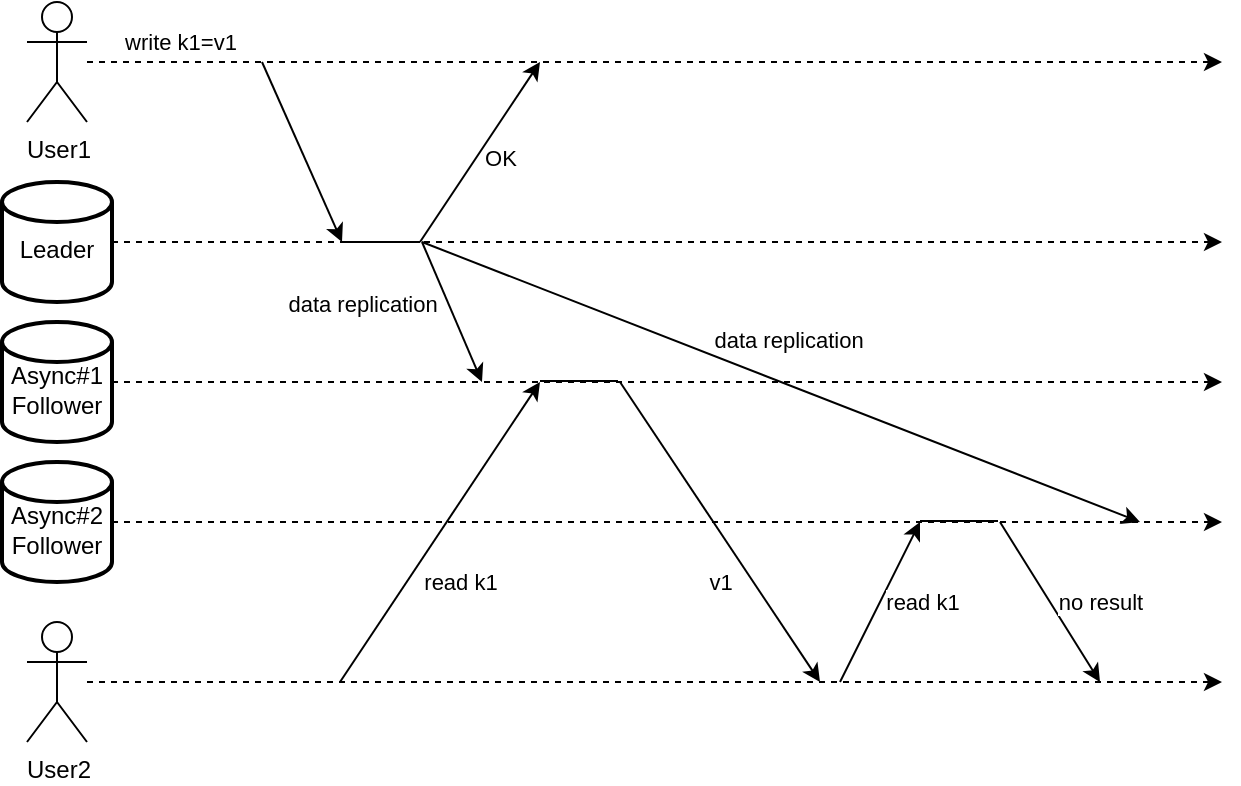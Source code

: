 <mxfile version="18.0.6" type="github">
  <diagram id="QgjdsrgUE2rLiytemq7n" name="Page-1">
    <mxGraphModel dx="3848" dy="813" grid="1" gridSize="10" guides="1" tooltips="1" connect="1" arrows="1" fold="1" page="1" pageScale="1" pageWidth="850" pageHeight="1100" math="0" shadow="0">
      <root>
        <mxCell id="0" />
        <mxCell id="1" parent="0" />
        <mxCell id="xrx-6XC1l5b0vt7ri7Mh-3" style="edgeStyle=orthogonalEdgeStyle;rounded=0;orthogonalLoop=1;jettySize=auto;html=1;dashed=1;" parent="1" source="xrx-6XC1l5b0vt7ri7Mh-1" edge="1">
          <mxGeometry relative="1" as="geometry">
            <mxPoint x="-1919" y="120" as="targetPoint" />
          </mxGeometry>
        </mxCell>
        <mxCell id="xrx-6XC1l5b0vt7ri7Mh-10" value="write k1=v1" style="edgeLabel;html=1;align=center;verticalAlign=middle;resizable=0;points=[];" parent="xrx-6XC1l5b0vt7ri7Mh-3" connectable="0" vertex="1">
          <mxGeometry x="-0.836" y="4" relative="1" as="geometry">
            <mxPoint y="-6" as="offset" />
          </mxGeometry>
        </mxCell>
        <mxCell id="xrx-6XC1l5b0vt7ri7Mh-1" value="User1" style="shape=umlActor;verticalLabelPosition=bottom;verticalAlign=top;html=1;outlineConnect=0;" parent="1" vertex="1">
          <mxGeometry x="-2516.5" y="90" width="30" height="60" as="geometry" />
        </mxCell>
        <mxCell id="xrx-6XC1l5b0vt7ri7Mh-7" style="edgeStyle=orthogonalEdgeStyle;rounded=0;orthogonalLoop=1;jettySize=auto;html=1;dashed=1;" parent="1" source="xrx-6XC1l5b0vt7ri7Mh-4" edge="1">
          <mxGeometry relative="1" as="geometry">
            <mxPoint x="-1919" y="210" as="targetPoint" />
          </mxGeometry>
        </mxCell>
        <mxCell id="xrx-6XC1l5b0vt7ri7Mh-4" value="Leader" style="strokeWidth=2;html=1;shape=mxgraph.flowchart.database;whiteSpace=wrap;spacingTop=8;" parent="1" vertex="1">
          <mxGeometry x="-2529" y="180" width="55" height="60" as="geometry" />
        </mxCell>
        <mxCell id="xrx-6XC1l5b0vt7ri7Mh-8" style="edgeStyle=orthogonalEdgeStyle;rounded=0;orthogonalLoop=1;jettySize=auto;html=1;dashed=1;" parent="1" source="xrx-6XC1l5b0vt7ri7Mh-5" edge="1">
          <mxGeometry relative="1" as="geometry">
            <mxPoint x="-1919" y="280" as="targetPoint" />
          </mxGeometry>
        </mxCell>
        <mxCell id="xrx-6XC1l5b0vt7ri7Mh-5" value="&lt;p style=&quot;line-height: 1.2;&quot;&gt;Async#1&lt;br&gt;Follower&lt;/p&gt;" style="strokeWidth=2;html=1;shape=mxgraph.flowchart.database;whiteSpace=wrap;spacingTop=8;" parent="1" vertex="1">
          <mxGeometry x="-2529" y="250" width="55" height="60" as="geometry" />
        </mxCell>
        <mxCell id="xrx-6XC1l5b0vt7ri7Mh-9" style="edgeStyle=orthogonalEdgeStyle;rounded=0;orthogonalLoop=1;jettySize=auto;html=1;dashed=1;" parent="1" source="xrx-6XC1l5b0vt7ri7Mh-6" edge="1">
          <mxGeometry relative="1" as="geometry">
            <mxPoint x="-1919" y="350" as="targetPoint" />
          </mxGeometry>
        </mxCell>
        <mxCell id="xrx-6XC1l5b0vt7ri7Mh-6" value="Async#2&lt;br&gt;Follower" style="strokeWidth=2;html=1;shape=mxgraph.flowchart.database;whiteSpace=wrap;spacingTop=8;" parent="1" vertex="1">
          <mxGeometry x="-2529" y="320" width="55" height="60" as="geometry" />
        </mxCell>
        <mxCell id="xrx-6XC1l5b0vt7ri7Mh-11" value="" style="endArrow=classic;html=1;rounded=0;" parent="1" edge="1">
          <mxGeometry width="50" height="50" relative="1" as="geometry">
            <mxPoint x="-2399" y="120" as="sourcePoint" />
            <mxPoint x="-2359" y="210" as="targetPoint" />
          </mxGeometry>
        </mxCell>
        <mxCell id="xrx-6XC1l5b0vt7ri7Mh-14" value="" style="endArrow=classic;html=1;rounded=0;" parent="1" edge="1">
          <mxGeometry width="50" height="50" relative="1" as="geometry">
            <mxPoint x="-2319" y="210" as="sourcePoint" />
            <mxPoint x="-2289" y="280" as="targetPoint" />
          </mxGeometry>
        </mxCell>
        <mxCell id="b-8zLZydzfTKuxN5woJT-5" value="data replication" style="edgeLabel;html=1;align=center;verticalAlign=middle;resizable=0;points=[];" parent="xrx-6XC1l5b0vt7ri7Mh-14" connectable="0" vertex="1">
          <mxGeometry x="-0.202" y="1" relative="1" as="geometry">
            <mxPoint x="-43" y="3" as="offset" />
          </mxGeometry>
        </mxCell>
        <mxCell id="xrx-6XC1l5b0vt7ri7Mh-15" value="" style="endArrow=classic;html=1;rounded=0;" parent="1" edge="1">
          <mxGeometry width="50" height="50" relative="1" as="geometry">
            <mxPoint x="-2319" y="210" as="sourcePoint" />
            <mxPoint x="-1960" y="350" as="targetPoint" />
          </mxGeometry>
        </mxCell>
        <mxCell id="b-8zLZydzfTKuxN5woJT-10" value="data replication" style="edgeLabel;html=1;align=center;verticalAlign=middle;resizable=0;points=[];" parent="xrx-6XC1l5b0vt7ri7Mh-15" connectable="0" vertex="1">
          <mxGeometry x="0.316" y="-2" relative="1" as="geometry">
            <mxPoint x="-53" y="-45" as="offset" />
          </mxGeometry>
        </mxCell>
        <mxCell id="xrx-6XC1l5b0vt7ri7Mh-17" value="" style="endArrow=none;html=1;rounded=0;endFill=0;" parent="1" edge="1">
          <mxGeometry width="50" height="50" relative="1" as="geometry">
            <mxPoint x="-2359" y="210" as="sourcePoint" />
            <mxPoint x="-2320" y="210" as="targetPoint" />
          </mxGeometry>
        </mxCell>
        <mxCell id="b-8zLZydzfTKuxN5woJT-3" value="" style="endArrow=classic;html=1;rounded=0;" parent="1" edge="1">
          <mxGeometry width="50" height="50" relative="1" as="geometry">
            <mxPoint x="-2320" y="210" as="sourcePoint" />
            <mxPoint x="-2260" y="120" as="targetPoint" />
          </mxGeometry>
        </mxCell>
        <mxCell id="b-8zLZydzfTKuxN5woJT-8" value="OK" style="edgeLabel;html=1;align=center;verticalAlign=middle;resizable=0;points=[];" parent="b-8zLZydzfTKuxN5woJT-3" connectable="0" vertex="1">
          <mxGeometry x="-0.018" y="-3" relative="1" as="geometry">
            <mxPoint x="8" as="offset" />
          </mxGeometry>
        </mxCell>
        <mxCell id="nLopHfRTD2Dx5EWVa3AB-1" style="edgeStyle=orthogonalEdgeStyle;rounded=0;orthogonalLoop=1;jettySize=auto;html=1;dashed=1;" parent="1" source="nLopHfRTD2Dx5EWVa3AB-3" edge="1">
          <mxGeometry relative="1" as="geometry">
            <mxPoint x="-1919" y="430" as="targetPoint" />
          </mxGeometry>
        </mxCell>
        <mxCell id="nLopHfRTD2Dx5EWVa3AB-3" value="User2" style="shape=umlActor;verticalLabelPosition=bottom;verticalAlign=top;html=1;outlineConnect=0;" parent="1" vertex="1">
          <mxGeometry x="-2516.5" y="400" width="30" height="60" as="geometry" />
        </mxCell>
        <mxCell id="nLopHfRTD2Dx5EWVa3AB-4" value="" style="endArrow=classic;html=1;rounded=0;" parent="1" edge="1">
          <mxGeometry width="50" height="50" relative="1" as="geometry">
            <mxPoint x="-2360" y="430" as="sourcePoint" />
            <mxPoint x="-2260" y="280" as="targetPoint" />
          </mxGeometry>
        </mxCell>
        <mxCell id="nLopHfRTD2Dx5EWVa3AB-5" value="read k1" style="edgeLabel;html=1;align=center;verticalAlign=middle;resizable=0;points=[];" parent="nLopHfRTD2Dx5EWVa3AB-4" connectable="0" vertex="1">
          <mxGeometry x="-0.018" y="-3" relative="1" as="geometry">
            <mxPoint x="8" y="22" as="offset" />
          </mxGeometry>
        </mxCell>
        <mxCell id="nLopHfRTD2Dx5EWVa3AB-6" value="" style="endArrow=none;html=1;rounded=0;endFill=0;" parent="1" edge="1">
          <mxGeometry width="50" height="50" relative="1" as="geometry">
            <mxPoint x="-2260" y="279.5" as="sourcePoint" />
            <mxPoint x="-2221" y="279.5" as="targetPoint" />
          </mxGeometry>
        </mxCell>
        <mxCell id="nLopHfRTD2Dx5EWVa3AB-7" value="" style="endArrow=classic;html=1;rounded=0;" parent="1" edge="1">
          <mxGeometry width="50" height="50" relative="1" as="geometry">
            <mxPoint x="-2220" y="280" as="sourcePoint" />
            <mxPoint x="-2120" y="430" as="targetPoint" />
          </mxGeometry>
        </mxCell>
        <mxCell id="nLopHfRTD2Dx5EWVa3AB-8" value="v1" style="edgeLabel;html=1;align=center;verticalAlign=middle;resizable=0;points=[];" parent="nLopHfRTD2Dx5EWVa3AB-7" connectable="0" vertex="1">
          <mxGeometry x="0.316" y="-2" relative="1" as="geometry">
            <mxPoint x="-14" as="offset" />
          </mxGeometry>
        </mxCell>
        <mxCell id="nLopHfRTD2Dx5EWVa3AB-9" value="" style="endArrow=classic;html=1;rounded=0;" parent="1" edge="1">
          <mxGeometry width="50" height="50" relative="1" as="geometry">
            <mxPoint x="-2110" y="430" as="sourcePoint" />
            <mxPoint x="-2070" y="350" as="targetPoint" />
          </mxGeometry>
        </mxCell>
        <mxCell id="nLopHfRTD2Dx5EWVa3AB-10" value="read k1" style="edgeLabel;html=1;align=center;verticalAlign=middle;resizable=0;points=[];" parent="nLopHfRTD2Dx5EWVa3AB-9" connectable="0" vertex="1">
          <mxGeometry x="-0.018" y="-3" relative="1" as="geometry">
            <mxPoint x="18" y="-2" as="offset" />
          </mxGeometry>
        </mxCell>
        <mxCell id="nLopHfRTD2Dx5EWVa3AB-11" value="" style="endArrow=none;html=1;rounded=0;endFill=0;" parent="1" edge="1">
          <mxGeometry width="50" height="50" relative="1" as="geometry">
            <mxPoint x="-2070" y="349.5" as="sourcePoint" />
            <mxPoint x="-2031" y="349.5" as="targetPoint" />
          </mxGeometry>
        </mxCell>
        <mxCell id="nLopHfRTD2Dx5EWVa3AB-12" value="" style="endArrow=classic;html=1;rounded=0;" parent="1" edge="1">
          <mxGeometry width="50" height="50" relative="1" as="geometry">
            <mxPoint x="-2030" y="350" as="sourcePoint" />
            <mxPoint x="-1980" y="430" as="targetPoint" />
          </mxGeometry>
        </mxCell>
        <mxCell id="nLopHfRTD2Dx5EWVa3AB-13" value="no result" style="edgeLabel;html=1;align=center;verticalAlign=middle;resizable=0;points=[];" parent="nLopHfRTD2Dx5EWVa3AB-12" connectable="0" vertex="1">
          <mxGeometry x="0.316" y="-2" relative="1" as="geometry">
            <mxPoint x="19" y="-14" as="offset" />
          </mxGeometry>
        </mxCell>
      </root>
    </mxGraphModel>
  </diagram>
</mxfile>
